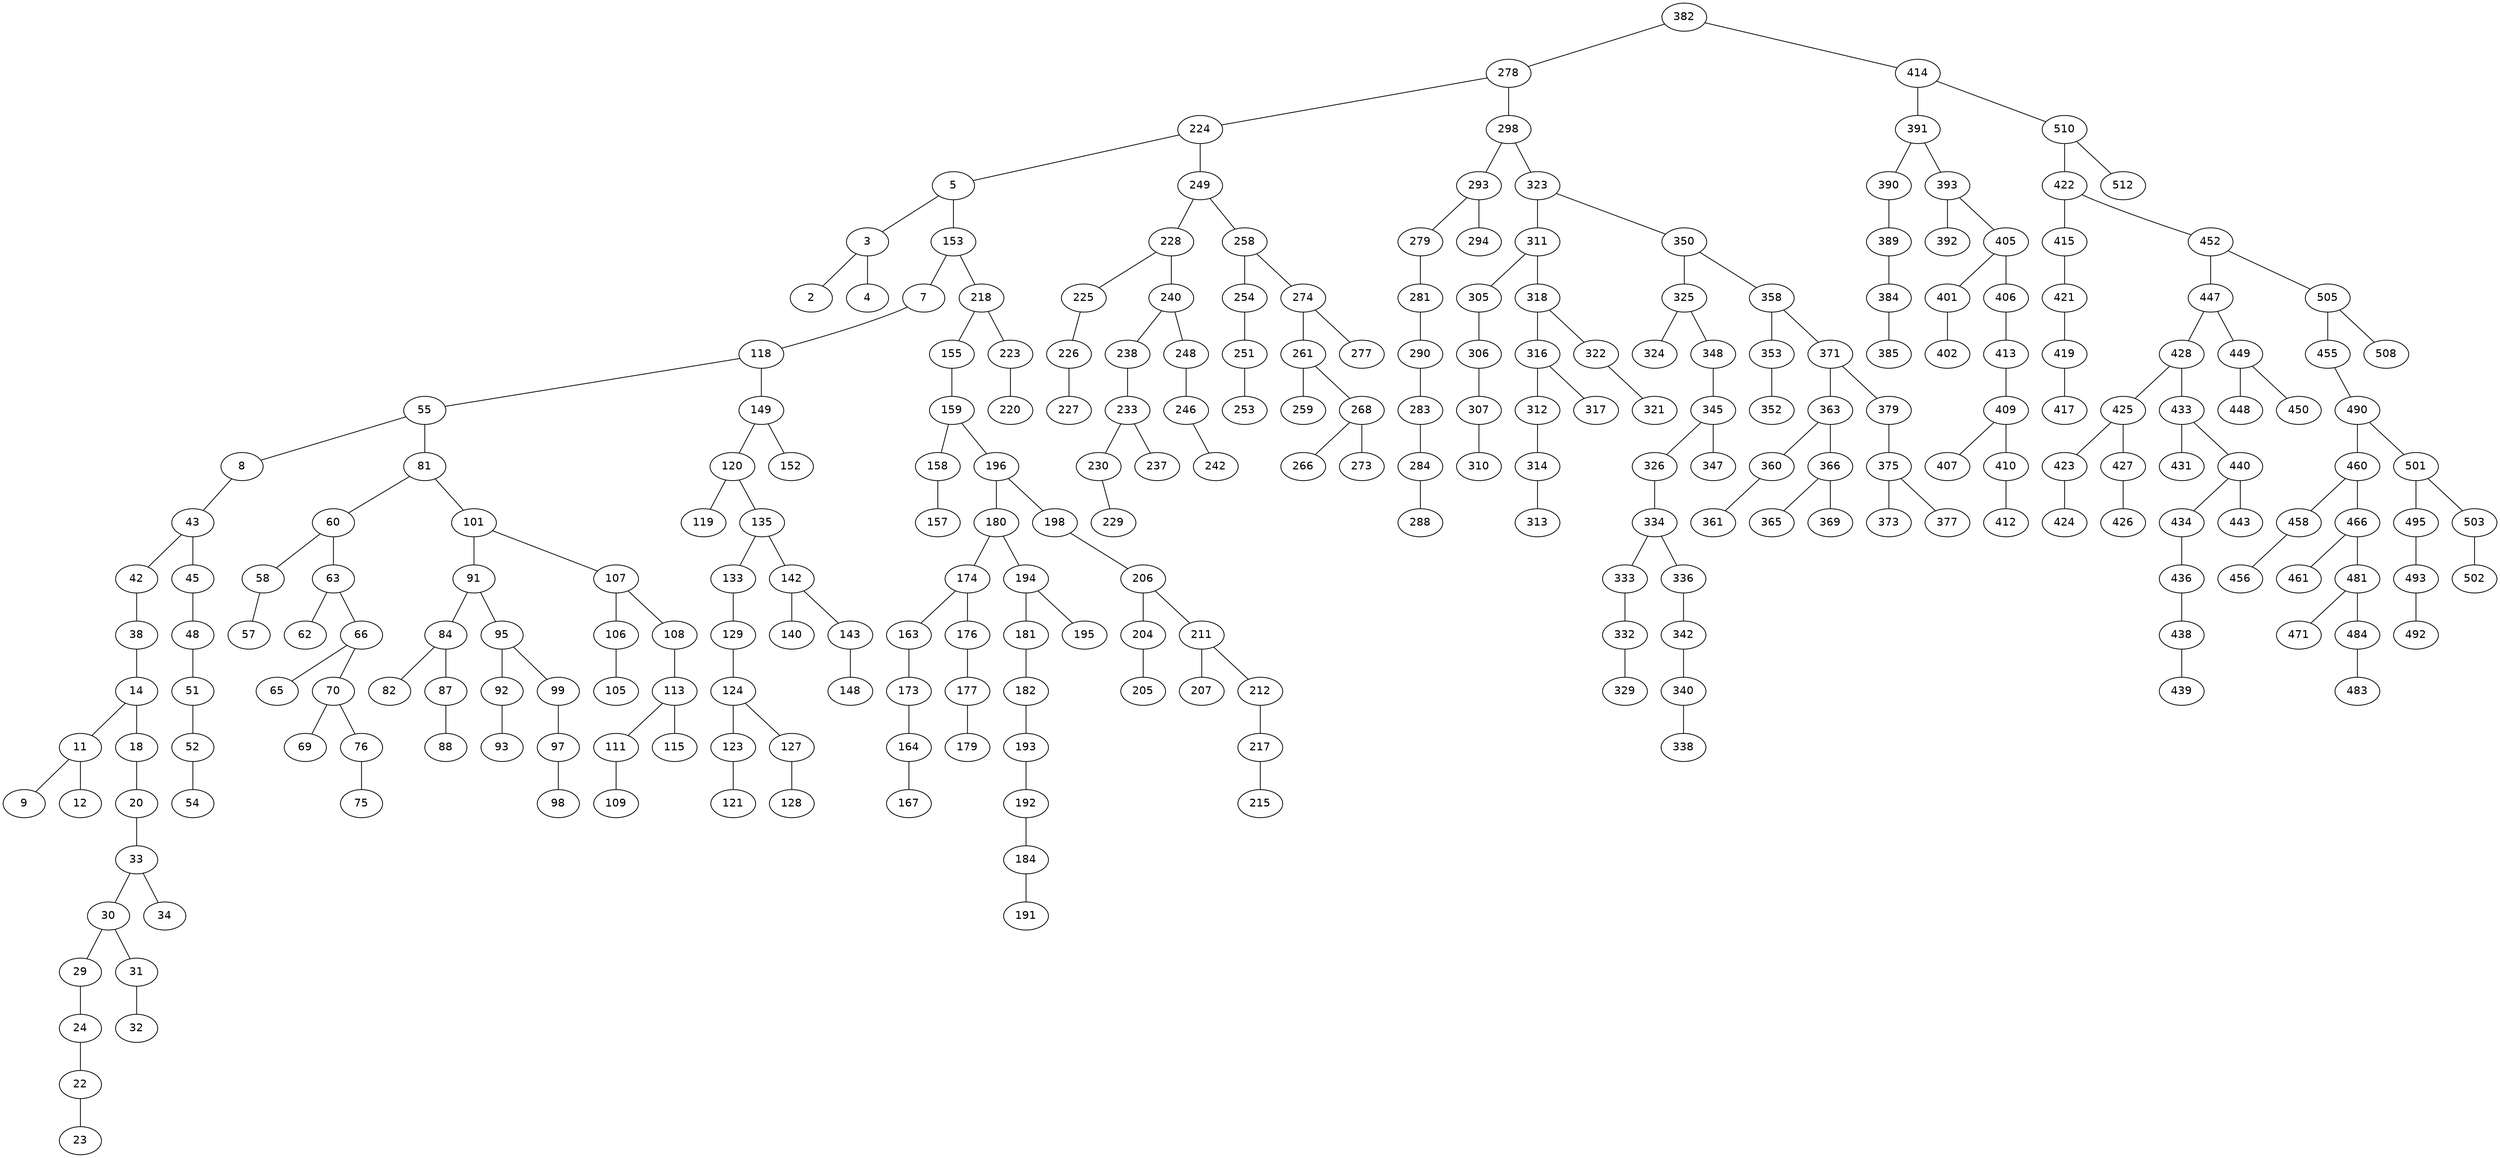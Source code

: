 graph BST {
    node [fontname="Helvetica"];
    382 [label="382"];
    382 -- 278;
    278 [label="278"];
    278 -- 224;
    224 [label="224"];
    224 -- 5;
    5 [label="5"];
    5 -- 3;
    3 [label="3"];
    3 -- 2;
    2 [label="2"];
    3 -- 4;
    4 [label="4"];
    5 -- 153;
    153 [label="153"];
    153 -- 7;
    7 [label="7"];
    7 -- 118;
    118 [label="118"];
    118 -- 55;
    55 [label="55"];
    55 -- 8;
    8 [label="8"];
    8 -- 43;
    43 [label="43"];
    43 -- 42;
    42 [label="42"];
    42 -- 38;
    38 [label="38"];
    38 -- 14;
    14 [label="14"];
    14 -- 11;
    11 [label="11"];
    11 -- 9;
    9 [label="9"];
    11 -- 12;
    12 [label="12"];
    14 -- 18;
    18 [label="18"];
    18 -- 20;
    20 [label="20"];
    20 -- 33;
    33 [label="33"];
    33 -- 30;
    30 [label="30"];
    30 -- 29;
    29 [label="29"];
    29 -- 24;
    24 [label="24"];
    24 -- 22;
    22 [label="22"];
    22 -- 23;
    23 [label="23"];
    30 -- 31;
    31 [label="31"];
    31 -- 32;
    32 [label="32"];
    33 -- 34;
    34 [label="34"];
    43 -- 45;
    45 [label="45"];
    45 -- 48;
    48 [label="48"];
    48 -- 51;
    51 [label="51"];
    51 -- 52;
    52 [label="52"];
    52 -- 54;
    54 [label="54"];
    55 -- 81;
    81 [label="81"];
    81 -- 60;
    60 [label="60"];
    60 -- 58;
    58 [label="58"];
    58 -- 57;
    57 [label="57"];
    60 -- 63;
    63 [label="63"];
    63 -- 62;
    62 [label="62"];
    63 -- 66;
    66 [label="66"];
    66 -- 65;
    65 [label="65"];
    66 -- 70;
    70 [label="70"];
    70 -- 69;
    69 [label="69"];
    70 -- 76;
    76 [label="76"];
    76 -- 75;
    75 [label="75"];
    81 -- 101;
    101 [label="101"];
    101 -- 91;
    91 [label="91"];
    91 -- 84;
    84 [label="84"];
    84 -- 82;
    82 [label="82"];
    84 -- 87;
    87 [label="87"];
    87 -- 88;
    88 [label="88"];
    91 -- 95;
    95 [label="95"];
    95 -- 92;
    92 [label="92"];
    92 -- 93;
    93 [label="93"];
    95 -- 99;
    99 [label="99"];
    99 -- 97;
    97 [label="97"];
    97 -- 98;
    98 [label="98"];
    101 -- 107;
    107 [label="107"];
    107 -- 106;
    106 [label="106"];
    106 -- 105;
    105 [label="105"];
    107 -- 108;
    108 [label="108"];
    108 -- 113;
    113 [label="113"];
    113 -- 111;
    111 [label="111"];
    111 -- 109;
    109 [label="109"];
    113 -- 115;
    115 [label="115"];
    118 -- 149;
    149 [label="149"];
    149 -- 120;
    120 [label="120"];
    120 -- 119;
    119 [label="119"];
    120 -- 135;
    135 [label="135"];
    135 -- 133;
    133 [label="133"];
    133 -- 129;
    129 [label="129"];
    129 -- 124;
    124 [label="124"];
    124 -- 123;
    123 [label="123"];
    123 -- 121;
    121 [label="121"];
    124 -- 127;
    127 [label="127"];
    127 -- 128;
    128 [label="128"];
    135 -- 142;
    142 [label="142"];
    142 -- 140;
    140 [label="140"];
    142 -- 143;
    143 [label="143"];
    143 -- 148;
    148 [label="148"];
    149 -- 152;
    152 [label="152"];
    153 -- 218;
    218 [label="218"];
    218 -- 155;
    155 [label="155"];
    155 -- 159;
    159 [label="159"];
    159 -- 158;
    158 [label="158"];
    158 -- 157;
    157 [label="157"];
    159 -- 196;
    196 [label="196"];
    196 -- 180;
    180 [label="180"];
    180 -- 174;
    174 [label="174"];
    174 -- 163;
    163 [label="163"];
    163 -- 173;
    173 [label="173"];
    173 -- 164;
    164 [label="164"];
    164 -- 167;
    167 [label="167"];
    174 -- 176;
    176 [label="176"];
    176 -- 177;
    177 [label="177"];
    177 -- 179;
    179 [label="179"];
    180 -- 194;
    194 [label="194"];
    194 -- 181;
    181 [label="181"];
    181 -- 182;
    182 [label="182"];
    182 -- 193;
    193 [label="193"];
    193 -- 192;
    192 [label="192"];
    192 -- 184;
    184 [label="184"];
    184 -- 191;
    191 [label="191"];
    194 -- 195;
    195 [label="195"];
    196 -- 198;
    198 [label="198"];
    198 -- 206;
    206 [label="206"];
    206 -- 204;
    204 [label="204"];
    204 -- 205;
    205 [label="205"];
    206 -- 211;
    211 [label="211"];
    211 -- 207;
    207 [label="207"];
    211 -- 212;
    212 [label="212"];
    212 -- 217;
    217 [label="217"];
    217 -- 215;
    215 [label="215"];
    218 -- 223;
    223 [label="223"];
    223 -- 220;
    220 [label="220"];
    224 -- 249;
    249 [label="249"];
    249 -- 228;
    228 [label="228"];
    228 -- 225;
    225 [label="225"];
    225 -- 226;
    226 [label="226"];
    226 -- 227;
    227 [label="227"];
    228 -- 240;
    240 [label="240"];
    240 -- 238;
    238 [label="238"];
    238 -- 233;
    233 [label="233"];
    233 -- 230;
    230 [label="230"];
    230 -- 229;
    229 [label="229"];
    233 -- 237;
    237 [label="237"];
    240 -- 248;
    248 [label="248"];
    248 -- 246;
    246 [label="246"];
    246 -- 242;
    242 [label="242"];
    249 -- 258;
    258 [label="258"];
    258 -- 254;
    254 [label="254"];
    254 -- 251;
    251 [label="251"];
    251 -- 253;
    253 [label="253"];
    258 -- 274;
    274 [label="274"];
    274 -- 261;
    261 [label="261"];
    261 -- 259;
    259 [label="259"];
    261 -- 268;
    268 [label="268"];
    268 -- 266;
    266 [label="266"];
    268 -- 273;
    273 [label="273"];
    274 -- 277;
    277 [label="277"];
    278 -- 298;
    298 [label="298"];
    298 -- 293;
    293 [label="293"];
    293 -- 279;
    279 [label="279"];
    279 -- 281;
    281 [label="281"];
    281 -- 290;
    290 [label="290"];
    290 -- 283;
    283 [label="283"];
    283 -- 284;
    284 [label="284"];
    284 -- 288;
    288 [label="288"];
    293 -- 294;
    294 [label="294"];
    298 -- 323;
    323 [label="323"];
    323 -- 311;
    311 [label="311"];
    311 -- 305;
    305 [label="305"];
    305 -- 306;
    306 [label="306"];
    306 -- 307;
    307 [label="307"];
    307 -- 310;
    310 [label="310"];
    311 -- 318;
    318 [label="318"];
    318 -- 316;
    316 [label="316"];
    316 -- 312;
    312 [label="312"];
    312 -- 314;
    314 [label="314"];
    314 -- 313;
    313 [label="313"];
    316 -- 317;
    317 [label="317"];
    318 -- 322;
    322 [label="322"];
    322 -- 321;
    321 [label="321"];
    323 -- 350;
    350 [label="350"];
    350 -- 325;
    325 [label="325"];
    325 -- 324;
    324 [label="324"];
    325 -- 348;
    348 [label="348"];
    348 -- 345;
    345 [label="345"];
    345 -- 326;
    326 [label="326"];
    326 -- 334;
    334 [label="334"];
    334 -- 333;
    333 [label="333"];
    333 -- 332;
    332 [label="332"];
    332 -- 329;
    329 [label="329"];
    334 -- 336;
    336 [label="336"];
    336 -- 342;
    342 [label="342"];
    342 -- 340;
    340 [label="340"];
    340 -- 338;
    338 [label="338"];
    345 -- 347;
    347 [label="347"];
    350 -- 358;
    358 [label="358"];
    358 -- 353;
    353 [label="353"];
    353 -- 352;
    352 [label="352"];
    358 -- 371;
    371 [label="371"];
    371 -- 363;
    363 [label="363"];
    363 -- 360;
    360 [label="360"];
    360 -- 361;
    361 [label="361"];
    363 -- 366;
    366 [label="366"];
    366 -- 365;
    365 [label="365"];
    366 -- 369;
    369 [label="369"];
    371 -- 379;
    379 [label="379"];
    379 -- 375;
    375 [label="375"];
    375 -- 373;
    373 [label="373"];
    375 -- 377;
    377 [label="377"];
    382 -- 414;
    414 [label="414"];
    414 -- 391;
    391 [label="391"];
    391 -- 390;
    390 [label="390"];
    390 -- 389;
    389 [label="389"];
    389 -- 384;
    384 [label="384"];
    384 -- 385;
    385 [label="385"];
    391 -- 393;
    393 [label="393"];
    393 -- 392;
    392 [label="392"];
    393 -- 405;
    405 [label="405"];
    405 -- 401;
    401 [label="401"];
    401 -- 402;
    402 [label="402"];
    405 -- 406;
    406 [label="406"];
    406 -- 413;
    413 [label="413"];
    413 -- 409;
    409 [label="409"];
    409 -- 407;
    407 [label="407"];
    409 -- 410;
    410 [label="410"];
    410 -- 412;
    412 [label="412"];
    414 -- 510;
    510 [label="510"];
    510 -- 422;
    422 [label="422"];
    422 -- 415;
    415 [label="415"];
    415 -- 421;
    421 [label="421"];
    421 -- 419;
    419 [label="419"];
    419 -- 417;
    417 [label="417"];
    422 -- 452;
    452 [label="452"];
    452 -- 447;
    447 [label="447"];
    447 -- 428;
    428 [label="428"];
    428 -- 425;
    425 [label="425"];
    425 -- 423;
    423 [label="423"];
    423 -- 424;
    424 [label="424"];
    425 -- 427;
    427 [label="427"];
    427 -- 426;
    426 [label="426"];
    428 -- 433;
    433 [label="433"];
    433 -- 431;
    431 [label="431"];
    433 -- 440;
    440 [label="440"];
    440 -- 434;
    434 [label="434"];
    434 -- 436;
    436 [label="436"];
    436 -- 438;
    438 [label="438"];
    438 -- 439;
    439 [label="439"];
    440 -- 443;
    443 [label="443"];
    447 -- 449;
    449 [label="449"];
    449 -- 448;
    448 [label="448"];
    449 -- 450;
    450 [label="450"];
    452 -- 505;
    505 [label="505"];
    505 -- 455;
    455 [label="455"];
    455 -- 490;
    490 [label="490"];
    490 -- 460;
    460 [label="460"];
    460 -- 458;
    458 [label="458"];
    458 -- 456;
    456 [label="456"];
    460 -- 466;
    466 [label="466"];
    466 -- 461;
    461 [label="461"];
    466 -- 481;
    481 [label="481"];
    481 -- 471;
    471 [label="471"];
    481 -- 484;
    484 [label="484"];
    484 -- 483;
    483 [label="483"];
    490 -- 501;
    501 [label="501"];
    501 -- 495;
    495 [label="495"];
    495 -- 493;
    493 [label="493"];
    493 -- 492;
    492 [label="492"];
    501 -- 503;
    503 [label="503"];
    503 -- 502;
    502 [label="502"];
    505 -- 508;
    508 [label="508"];
    510 -- 512;
    512 [label="512"];
}
